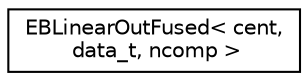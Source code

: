 digraph "Graphical Class Hierarchy"
{
  edge [fontname="Helvetica",fontsize="10",labelfontname="Helvetica",labelfontsize="10"];
  node [fontname="Helvetica",fontsize="10",shape=record];
  rankdir="LR";
  Node0 [label="EBLinearOutFused\< cent,\l data_t, ncomp \>",height=0.2,width=0.4,color="black", fillcolor="white", style="filled",URL="$classEBLinearOutFused.html"];
}
